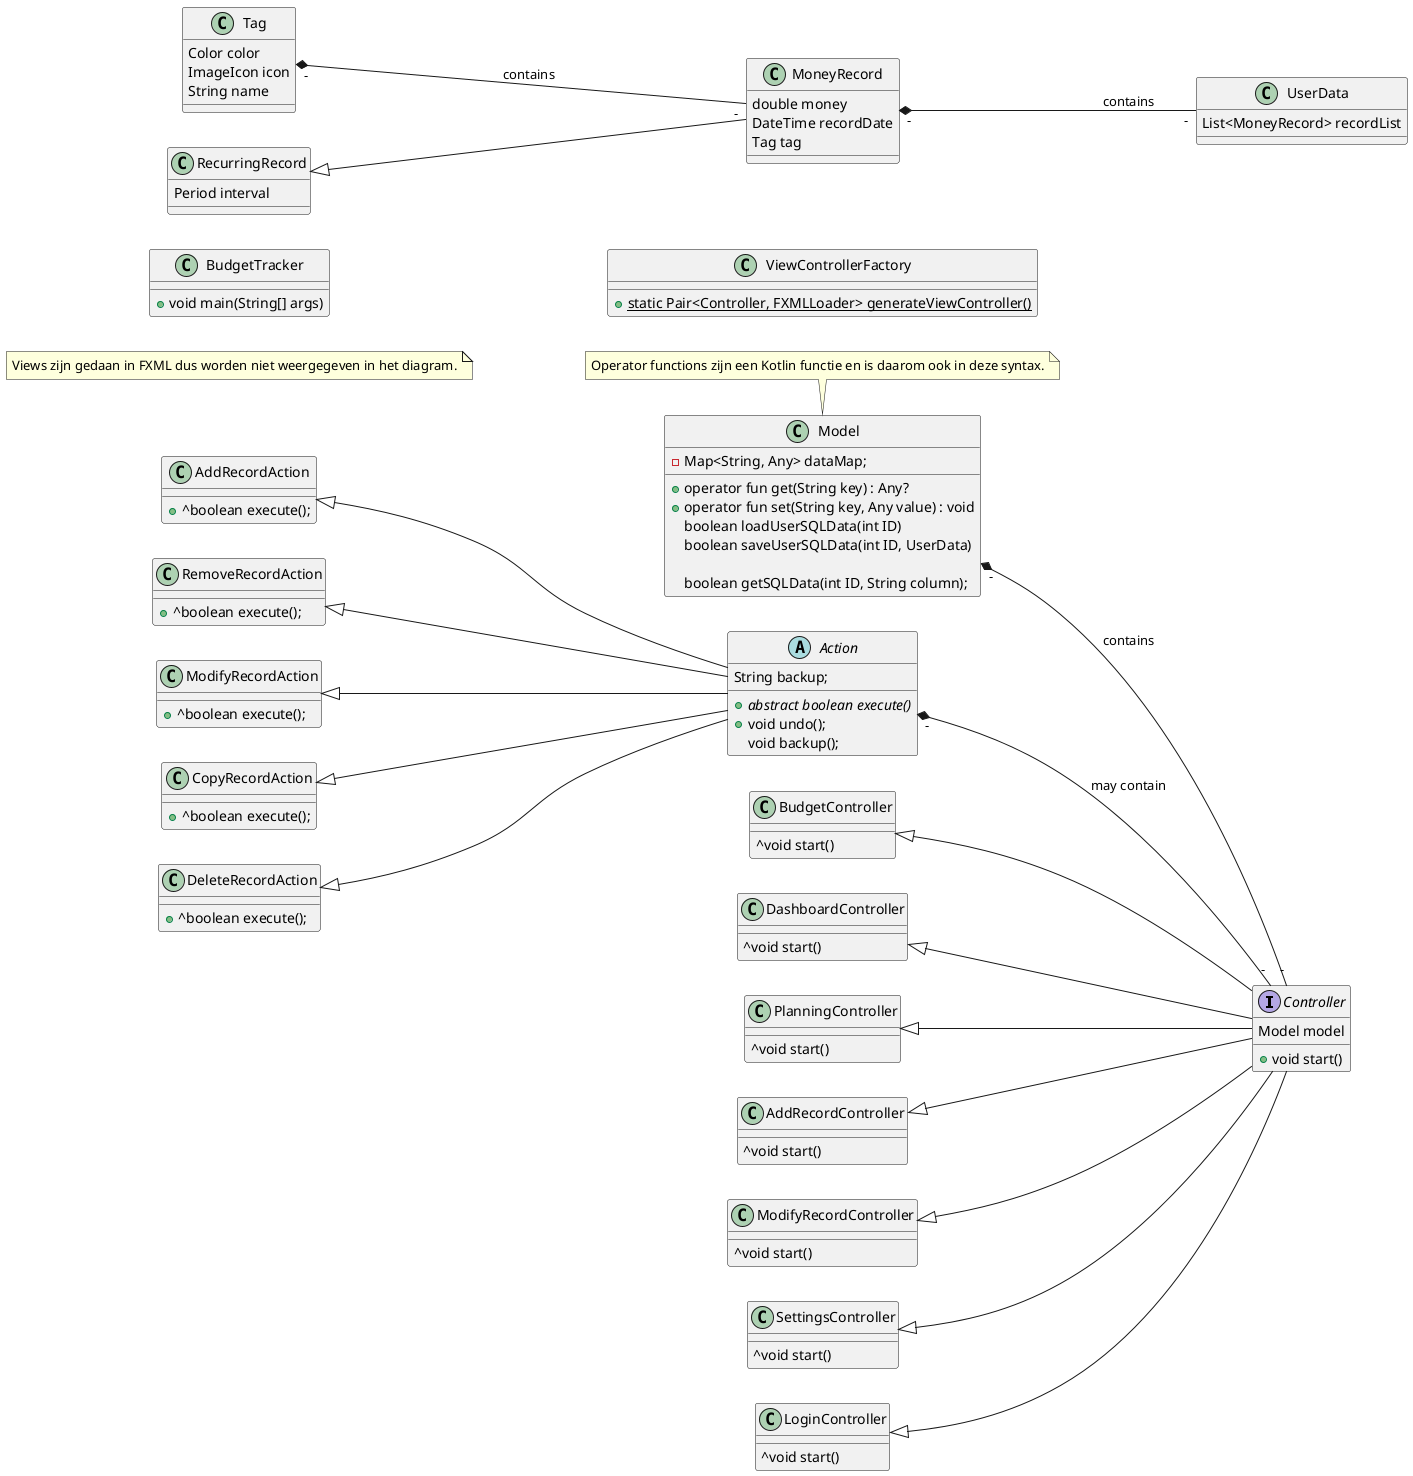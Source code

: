 @startuml
'https://plantuml.com/class-diagram

left to right direction

interface Controller{
    Model model
    + void start()
}

class Tag{
 Color color
 ImageIcon icon
 String name
}

abstract Action{
String backup;
 +{abstract} abstract boolean execute()
 +void undo();
 void backup();
}
class BudgetTracker{
 +void main(String[] args)
}

class AddRecordAction{
    + ^boolean execute();
}

class RemoveRecordAction{
    + ^boolean execute();
}

class ModifyRecordAction{
    + ^boolean execute();
}

class CopyRecordAction{
    + ^boolean execute();
}

class DeleteRecordAction{
    + ^boolean execute();
}

class MoneyRecord{
    double money
    DateTime recordDate
    Tag tag
}

class RecurringRecord{
    Period interval
}


note "Views zijn gedaan in FXML dus worden niet weergegeven in het diagram." as n1


class BudgetController{
    ^void start()
}

class DashboardController{
    ^void start()
}

class PlanningController{
    ^void start()
}

class AddRecordController{
    ^void start()
}

class ModifyRecordController{
    ^void start()
}

class SettingsController{
    ^void start()
}

class LoginController{
    ^void start()
}

class ViewControllerFactory{
+ {static} static Pair<Controller, FXMLLoader> generateViewController()
}

class UserData{
    List<MoneyRecord> recordList
}

class Model{
  -Map<String, Any> dataMap;

  +operator fun get(String key) : Any?
  +operator fun set(String key, Any value) : void
  boolean loadUserSQLData(int ID)
  boolean saveUserSQLData(int ID, UserData)

  boolean getSQLData(int ID, String column);

}

note top of Model: Operator functions zijn een Kotlin functie en is daarom ook in deze syntax.

BudgetController <|-- Controller
SettingsController <|-- Controller
LoginController <|-- Controller
DashboardController <|-- Controller
PlanningController <|-- Controller
AddRecordController <|-- Controller
ModifyRecordController <|-- Controller

AddRecordAction <|-- Action
RemoveRecordAction <|-- Action
ModifyRecordAction <|-- Action
DeleteRecordAction <|-- Action
CopyRecordAction <|-- Action

RecurringRecord <|-- MoneyRecord

Tag "-" *-- "-" MoneyRecord : contains

Model "-" *-- "-" Controller : contains

MoneyRecord "-" *-- "-" UserData : contains

Action "-" *-- "-" Controller : may contain
@enduml